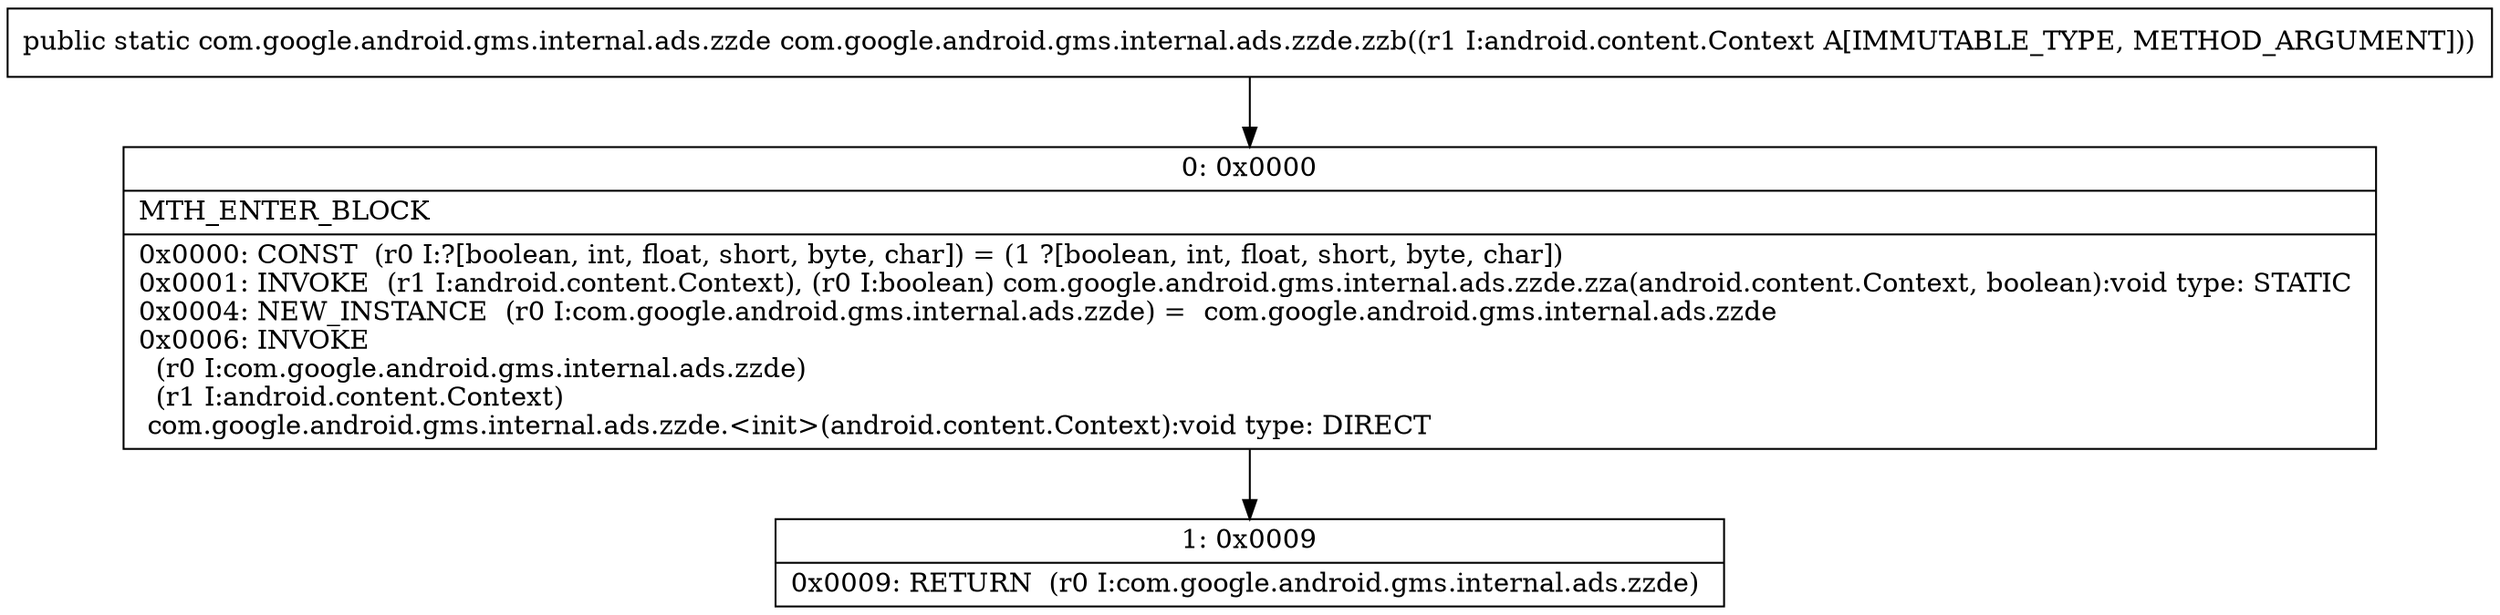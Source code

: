 digraph "CFG forcom.google.android.gms.internal.ads.zzde.zzb(Landroid\/content\/Context;)Lcom\/google\/android\/gms\/internal\/ads\/zzde;" {
Node_0 [shape=record,label="{0\:\ 0x0000|MTH_ENTER_BLOCK\l|0x0000: CONST  (r0 I:?[boolean, int, float, short, byte, char]) = (1 ?[boolean, int, float, short, byte, char]) \l0x0001: INVOKE  (r1 I:android.content.Context), (r0 I:boolean) com.google.android.gms.internal.ads.zzde.zza(android.content.Context, boolean):void type: STATIC \l0x0004: NEW_INSTANCE  (r0 I:com.google.android.gms.internal.ads.zzde) =  com.google.android.gms.internal.ads.zzde \l0x0006: INVOKE  \l  (r0 I:com.google.android.gms.internal.ads.zzde)\l  (r1 I:android.content.Context)\l com.google.android.gms.internal.ads.zzde.\<init\>(android.content.Context):void type: DIRECT \l}"];
Node_1 [shape=record,label="{1\:\ 0x0009|0x0009: RETURN  (r0 I:com.google.android.gms.internal.ads.zzde) \l}"];
MethodNode[shape=record,label="{public static com.google.android.gms.internal.ads.zzde com.google.android.gms.internal.ads.zzde.zzb((r1 I:android.content.Context A[IMMUTABLE_TYPE, METHOD_ARGUMENT])) }"];
MethodNode -> Node_0;
Node_0 -> Node_1;
}

